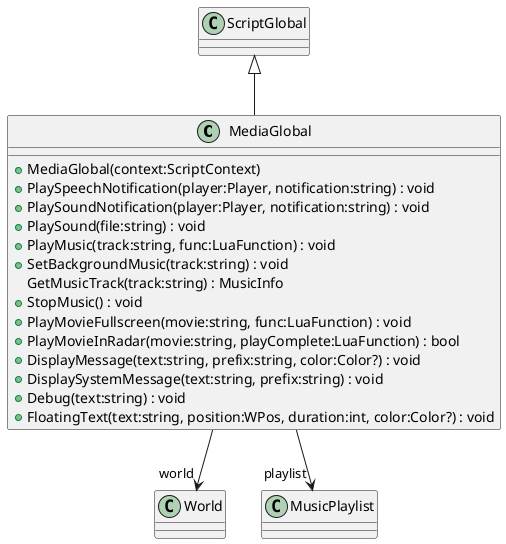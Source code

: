 @startuml
class MediaGlobal {
    + MediaGlobal(context:ScriptContext)
    + PlaySpeechNotification(player:Player, notification:string) : void
    + PlaySoundNotification(player:Player, notification:string) : void
    + PlaySound(file:string) : void
    + PlayMusic(track:string, func:LuaFunction) : void
    + SetBackgroundMusic(track:string) : void
    GetMusicTrack(track:string) : MusicInfo
    + StopMusic() : void
    + PlayMovieFullscreen(movie:string, func:LuaFunction) : void
    + PlayMovieInRadar(movie:string, playComplete:LuaFunction) : bool
    + DisplayMessage(text:string, prefix:string, color:Color?) : void
    + DisplaySystemMessage(text:string, prefix:string) : void
    + Debug(text:string) : void
    + FloatingText(text:string, position:WPos, duration:int, color:Color?) : void
}
ScriptGlobal <|-- MediaGlobal
MediaGlobal --> "world" World
MediaGlobal --> "playlist" MusicPlaylist
@enduml
